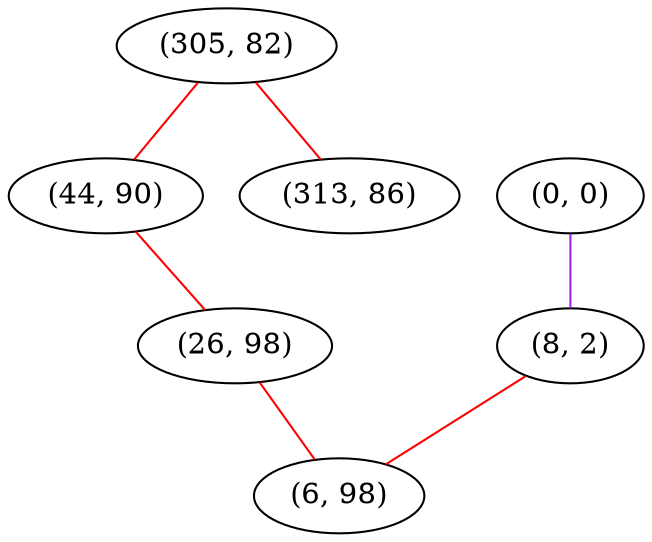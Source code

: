 graph "" {
"(305, 82)";
"(0, 0)";
"(8, 2)";
"(44, 90)";
"(26, 98)";
"(6, 98)";
"(313, 86)";
"(305, 82)" -- "(44, 90)"  [color=red, key=0, weight=1];
"(305, 82)" -- "(313, 86)"  [color=red, key=0, weight=1];
"(0, 0)" -- "(8, 2)"  [color=purple, key=0, weight=4];
"(8, 2)" -- "(6, 98)"  [color=red, key=0, weight=1];
"(44, 90)" -- "(26, 98)"  [color=red, key=0, weight=1];
"(26, 98)" -- "(6, 98)"  [color=red, key=0, weight=1];
}

